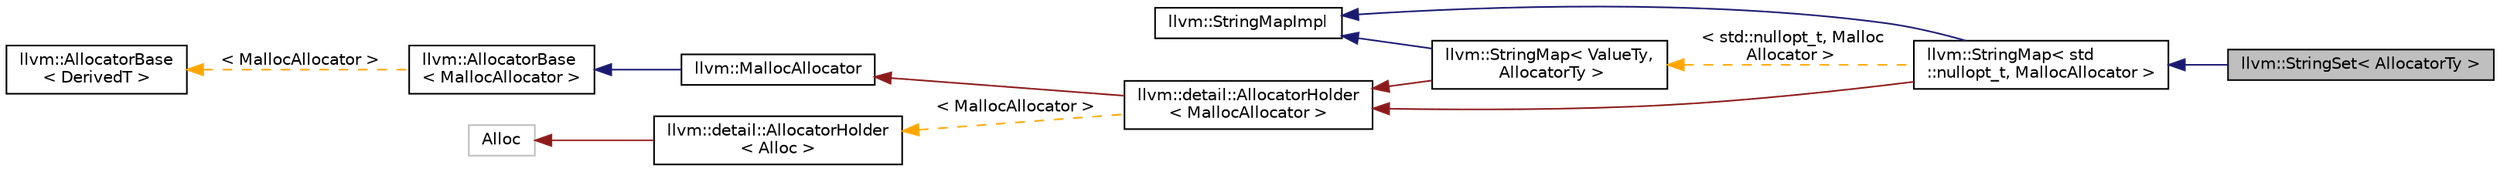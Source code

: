 digraph "llvm::StringSet&lt; AllocatorTy &gt;"
{
 // LATEX_PDF_SIZE
  bgcolor="transparent";
  edge [fontname="Helvetica",fontsize="10",labelfontname="Helvetica",labelfontsize="10"];
  node [fontname="Helvetica",fontsize="10",shape=record];
  rankdir="LR";
  Node1 [label="llvm::StringSet\< AllocatorTy \>",height=0.2,width=0.4,color="black", fillcolor="grey75", style="filled", fontcolor="black",tooltip="StringSet - A wrapper for StringMap that provides set-like functionality."];
  Node2 -> Node1 [dir="back",color="midnightblue",fontsize="10",style="solid",fontname="Helvetica"];
  Node2 [label="llvm::StringMap\< std\l::nullopt_t, MallocAllocator \>",height=0.2,width=0.4,color="black",URL="$classllvm_1_1StringMap.html",tooltip=" "];
  Node3 -> Node2 [dir="back",color="midnightblue",fontsize="10",style="solid",fontname="Helvetica"];
  Node3 [label="llvm::StringMapImpl",height=0.2,width=0.4,color="black",URL="$classllvm_1_1StringMapImpl.html",tooltip="StringMapImpl - This is the base class of StringMap that is shared among all of its instantiations."];
  Node4 -> Node2 [dir="back",color="firebrick4",fontsize="10",style="solid",fontname="Helvetica"];
  Node4 [label="llvm::detail::AllocatorHolder\l\< MallocAllocator \>",height=0.2,width=0.4,color="black",URL="$classllvm_1_1detail_1_1AllocatorHolder.html",tooltip=" "];
  Node5 -> Node4 [dir="back",color="firebrick4",fontsize="10",style="solid",fontname="Helvetica"];
  Node5 [label="llvm::MallocAllocator",height=0.2,width=0.4,color="black",URL="$classllvm_1_1MallocAllocator.html",tooltip=" "];
  Node6 -> Node5 [dir="back",color="midnightblue",fontsize="10",style="solid",fontname="Helvetica"];
  Node6 [label="llvm::AllocatorBase\l\< MallocAllocator \>",height=0.2,width=0.4,color="black",URL="$classllvm_1_1AllocatorBase.html",tooltip=" "];
  Node7 -> Node6 [dir="back",color="orange",fontsize="10",style="dashed",label=" \< MallocAllocator \>" ,fontname="Helvetica"];
  Node7 [label="llvm::AllocatorBase\l\< DerivedT \>",height=0.2,width=0.4,color="black",URL="$classllvm_1_1AllocatorBase.html",tooltip="CRTP base class providing obvious overloads for the core Allocate() methods of LLVM-style allocators."];
  Node8 -> Node4 [dir="back",color="orange",fontsize="10",style="dashed",label=" \< MallocAllocator \>" ,fontname="Helvetica"];
  Node8 [label="llvm::detail::AllocatorHolder\l\< Alloc \>",height=0.2,width=0.4,color="black",URL="$classllvm_1_1detail_1_1AllocatorHolder.html",tooltip=" "];
  Node9 -> Node8 [dir="back",color="firebrick4",fontsize="10",style="solid",fontname="Helvetica"];
  Node9 [label="Alloc",height=0.2,width=0.4,color="grey75",tooltip=" "];
  Node10 -> Node2 [dir="back",color="orange",fontsize="10",style="dashed",label=" \< std::nullopt_t, Malloc\lAllocator \>" ,fontname="Helvetica"];
  Node10 [label="llvm::StringMap\< ValueTy,\l AllocatorTy \>",height=0.2,width=0.4,color="black",URL="$classllvm_1_1StringMap.html",tooltip="StringMap - This is an unconventional map that is specialized for handling keys that are \"strings\",..."];
  Node3 -> Node10 [dir="back",color="midnightblue",fontsize="10",style="solid",fontname="Helvetica"];
  Node4 -> Node10 [dir="back",color="firebrick4",fontsize="10",style="solid",fontname="Helvetica"];
}
